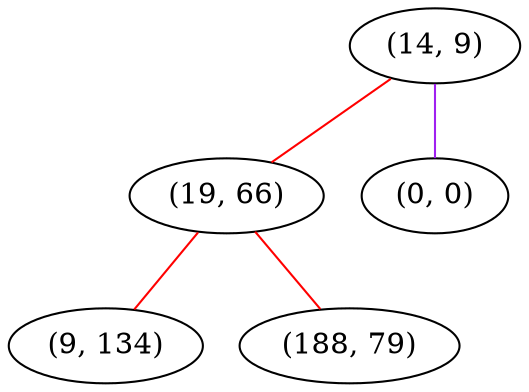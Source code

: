 graph "" {
"(14, 9)";
"(19, 66)";
"(0, 0)";
"(9, 134)";
"(188, 79)";
"(14, 9)" -- "(19, 66)"  [color=red, key=0, weight=1];
"(14, 9)" -- "(0, 0)"  [color=purple, key=0, weight=4];
"(19, 66)" -- "(188, 79)"  [color=red, key=0, weight=1];
"(19, 66)" -- "(9, 134)"  [color=red, key=0, weight=1];
}
